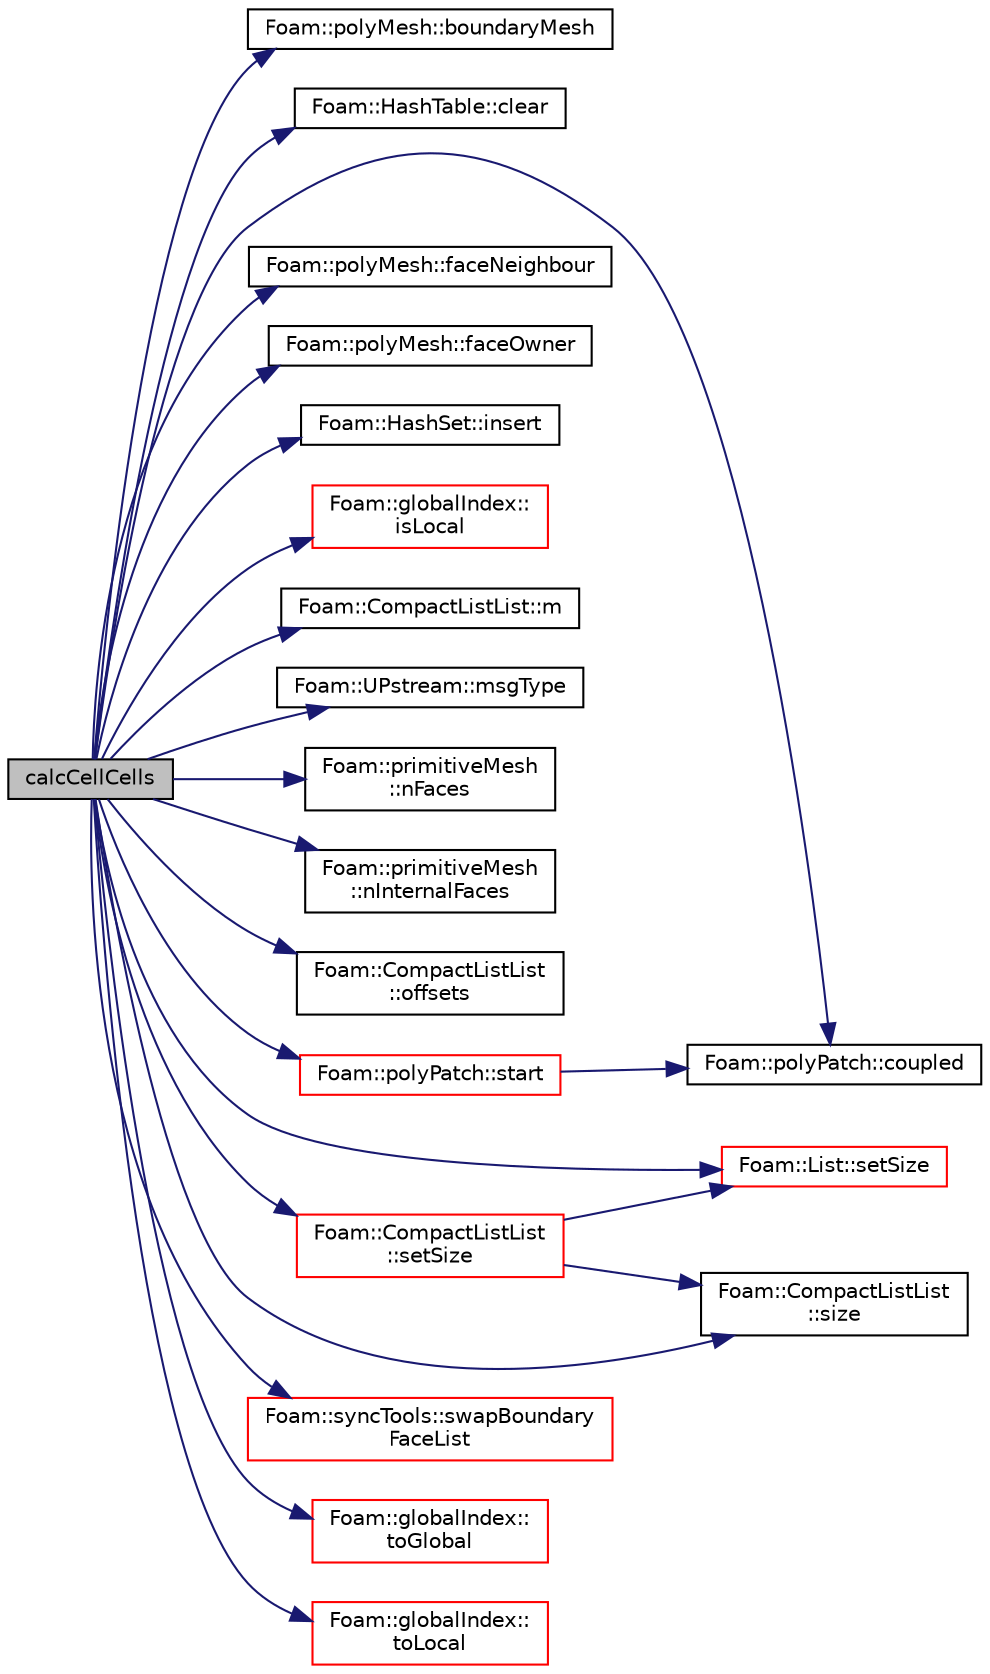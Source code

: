 digraph "calcCellCells"
{
  bgcolor="transparent";
  edge [fontname="Helvetica",fontsize="10",labelfontname="Helvetica",labelfontsize="10"];
  node [fontname="Helvetica",fontsize="10",shape=record];
  rankdir="LR";
  Node1 [label="calcCellCells",height=0.2,width=0.4,color="black", fillcolor="grey75", style="filled", fontcolor="black"];
  Node1 -> Node2 [color="midnightblue",fontsize="10",style="solid",fontname="Helvetica"];
  Node2 [label="Foam::polyMesh::boundaryMesh",height=0.2,width=0.4,color="black",URL="$a01961.html#a6b7f5ba89250dbd7a1c6c7860ab60fe3",tooltip="Return boundary mesh. "];
  Node1 -> Node3 [color="midnightblue",fontsize="10",style="solid",fontname="Helvetica"];
  Node3 [label="Foam::HashTable::clear",height=0.2,width=0.4,color="black",URL="$a01001.html#ac8bb3912a3ce86b15842e79d0b421204",tooltip="Clear all entries from table. "];
  Node1 -> Node4 [color="midnightblue",fontsize="10",style="solid",fontname="Helvetica"];
  Node4 [label="Foam::polyPatch::coupled",height=0.2,width=0.4,color="black",URL="$a01979.html#acffd678e538fc569f301aacdb4f019b7",tooltip="Return true if this patch is geometrically coupled (i.e. faces and. "];
  Node1 -> Node5 [color="midnightblue",fontsize="10",style="solid",fontname="Helvetica"];
  Node5 [label="Foam::polyMesh::faceNeighbour",height=0.2,width=0.4,color="black",URL="$a01961.html#ad03ef02786858ab9d5e2776a4731c77c",tooltip="Return face neighbour. "];
  Node1 -> Node6 [color="midnightblue",fontsize="10",style="solid",fontname="Helvetica"];
  Node6 [label="Foam::polyMesh::faceOwner",height=0.2,width=0.4,color="black",URL="$a01961.html#a6d4def83436c9aa4dc68e8e42c5cf268",tooltip="Return face owner. "];
  Node1 -> Node7 [color="midnightblue",fontsize="10",style="solid",fontname="Helvetica"];
  Node7 [label="Foam::HashSet::insert",height=0.2,width=0.4,color="black",URL="$a00999.html#a49f0753d9652681fc3a81f59951a0ad7",tooltip="Insert a new entry. "];
  Node1 -> Node8 [color="midnightblue",fontsize="10",style="solid",fontname="Helvetica"];
  Node8 [label="Foam::globalIndex::\lisLocal",height=0.2,width=0.4,color="red",URL="$a00947.html#afb056b2091a6bf83c081430e0d64d449",tooltip="Is on local processor. "];
  Node1 -> Node9 [color="midnightblue",fontsize="10",style="solid",fontname="Helvetica"];
  Node9 [label="Foam::CompactListList::m",height=0.2,width=0.4,color="black",URL="$a00324.html#af76bc5f3d1be90aa6ef3b0f7757dc01b",tooltip="Return the packed matrix of data. "];
  Node1 -> Node10 [color="midnightblue",fontsize="10",style="solid",fontname="Helvetica"];
  Node10 [label="Foam::UPstream::msgType",height=0.2,width=0.4,color="black",URL="$a02880.html#ae5b8fe6652f6320aa6c7f5c44b6f01b7",tooltip="Message tag of standard messages. "];
  Node1 -> Node11 [color="midnightblue",fontsize="10",style="solid",fontname="Helvetica"];
  Node11 [label="Foam::primitiveMesh\l::nFaces",height=0.2,width=0.4,color="black",URL="$a02020.html#a9be088de373a98524a153de7da0e92e8"];
  Node1 -> Node12 [color="midnightblue",fontsize="10",style="solid",fontname="Helvetica"];
  Node12 [label="Foam::primitiveMesh\l::nInternalFaces",height=0.2,width=0.4,color="black",URL="$a02020.html#aa1eec60bd258a70018b8ffda0dced7bb"];
  Node1 -> Node13 [color="midnightblue",fontsize="10",style="solid",fontname="Helvetica"];
  Node13 [label="Foam::CompactListList\l::offsets",height=0.2,width=0.4,color="black",URL="$a00324.html#ad67add7005bbf8a50bd37a96872b8d15",tooltip="Return the offset table (= size()+1) "];
  Node1 -> Node14 [color="midnightblue",fontsize="10",style="solid",fontname="Helvetica"];
  Node14 [label="Foam::CompactListList\l::setSize",height=0.2,width=0.4,color="red",URL="$a00324.html#af3583086fd372b92d02566648e367596",tooltip="Reset size of CompactListList. "];
  Node14 -> Node15 [color="midnightblue",fontsize="10",style="solid",fontname="Helvetica"];
  Node15 [label="Foam::List::setSize",height=0.2,width=0.4,color="red",URL="$a01397.html#aedb985ffeaf1bdbfeccc2a8730405703",tooltip="Reset size of List. "];
  Node14 -> Node16 [color="midnightblue",fontsize="10",style="solid",fontname="Helvetica"];
  Node16 [label="Foam::CompactListList\l::size",height=0.2,width=0.4,color="black",URL="$a00324.html#a723361dc2020160f5492e8fe2d09fa44",tooltip="Return the primary size, i.e. the number of rows. "];
  Node1 -> Node15 [color="midnightblue",fontsize="10",style="solid",fontname="Helvetica"];
  Node1 -> Node16 [color="midnightblue",fontsize="10",style="solid",fontname="Helvetica"];
  Node1 -> Node17 [color="midnightblue",fontsize="10",style="solid",fontname="Helvetica"];
  Node17 [label="Foam::polyPatch::start",height=0.2,width=0.4,color="red",URL="$a01979.html#a861f370e41af7d54d7ff91da65de6e6a",tooltip="Return start label of this patch in the polyMesh face list. "];
  Node17 -> Node4 [color="midnightblue",fontsize="10",style="solid",fontname="Helvetica"];
  Node1 -> Node18 [color="midnightblue",fontsize="10",style="solid",fontname="Helvetica"];
  Node18 [label="Foam::syncTools::swapBoundary\lFaceList",height=0.2,width=0.4,color="red",URL="$a02636.html#a30e4f2ce2c2399c35f5d674bdb7c07fd",tooltip="Swap coupled boundary face values. "];
  Node1 -> Node19 [color="midnightblue",fontsize="10",style="solid",fontname="Helvetica"];
  Node19 [label="Foam::globalIndex::\ltoGlobal",height=0.2,width=0.4,color="red",URL="$a00947.html#a7d52ac47ea25cc49744fc5658630a929",tooltip="From local to global. "];
  Node1 -> Node20 [color="midnightblue",fontsize="10",style="solid",fontname="Helvetica"];
  Node20 [label="Foam::globalIndex::\ltoLocal",height=0.2,width=0.4,color="red",URL="$a00947.html#a803a7314e7ad8ebc326c08ff9e348440",tooltip="From global to local on current processor. "];
}
